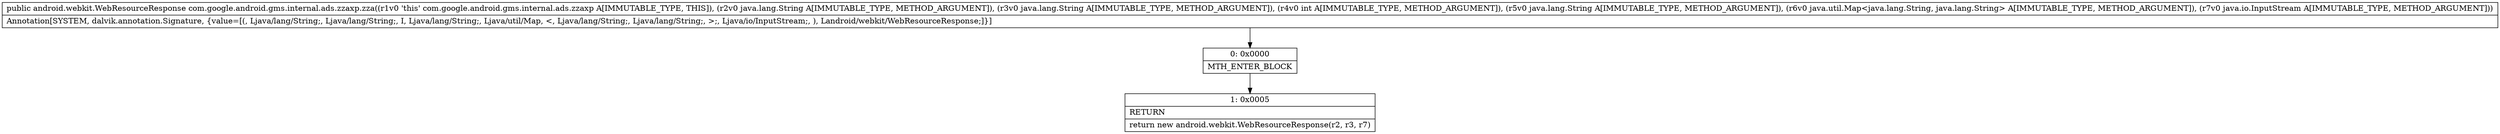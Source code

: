 digraph "CFG forcom.google.android.gms.internal.ads.zzaxp.zza(Ljava\/lang\/String;Ljava\/lang\/String;ILjava\/lang\/String;Ljava\/util\/Map;Ljava\/io\/InputStream;)Landroid\/webkit\/WebResourceResponse;" {
Node_0 [shape=record,label="{0\:\ 0x0000|MTH_ENTER_BLOCK\l}"];
Node_1 [shape=record,label="{1\:\ 0x0005|RETURN\l|return new android.webkit.WebResourceResponse(r2, r3, r7)\l}"];
MethodNode[shape=record,label="{public android.webkit.WebResourceResponse com.google.android.gms.internal.ads.zzaxp.zza((r1v0 'this' com.google.android.gms.internal.ads.zzaxp A[IMMUTABLE_TYPE, THIS]), (r2v0 java.lang.String A[IMMUTABLE_TYPE, METHOD_ARGUMENT]), (r3v0 java.lang.String A[IMMUTABLE_TYPE, METHOD_ARGUMENT]), (r4v0 int A[IMMUTABLE_TYPE, METHOD_ARGUMENT]), (r5v0 java.lang.String A[IMMUTABLE_TYPE, METHOD_ARGUMENT]), (r6v0 java.util.Map\<java.lang.String, java.lang.String\> A[IMMUTABLE_TYPE, METHOD_ARGUMENT]), (r7v0 java.io.InputStream A[IMMUTABLE_TYPE, METHOD_ARGUMENT]))  | Annotation[SYSTEM, dalvik.annotation.Signature, \{value=[(, Ljava\/lang\/String;, Ljava\/lang\/String;, I, Ljava\/lang\/String;, Ljava\/util\/Map, \<, Ljava\/lang\/String;, Ljava\/lang\/String;, \>;, Ljava\/io\/InputStream;, ), Landroid\/webkit\/WebResourceResponse;]\}]\l}"];
MethodNode -> Node_0;
Node_0 -> Node_1;
}

